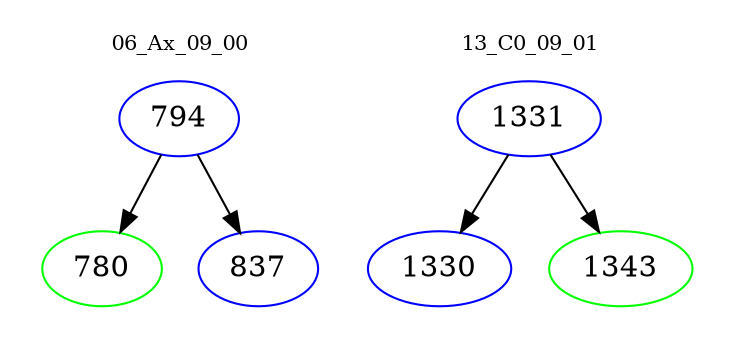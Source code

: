 digraph{
subgraph cluster_0 {
color = white
label = "06_Ax_09_00";
fontsize=10;
T0_794 [label="794", color="blue"]
T0_794 -> T0_780 [color="black"]
T0_780 [label="780", color="green"]
T0_794 -> T0_837 [color="black"]
T0_837 [label="837", color="blue"]
}
subgraph cluster_1 {
color = white
label = "13_C0_09_01";
fontsize=10;
T1_1331 [label="1331", color="blue"]
T1_1331 -> T1_1330 [color="black"]
T1_1330 [label="1330", color="blue"]
T1_1331 -> T1_1343 [color="black"]
T1_1343 [label="1343", color="green"]
}
}

